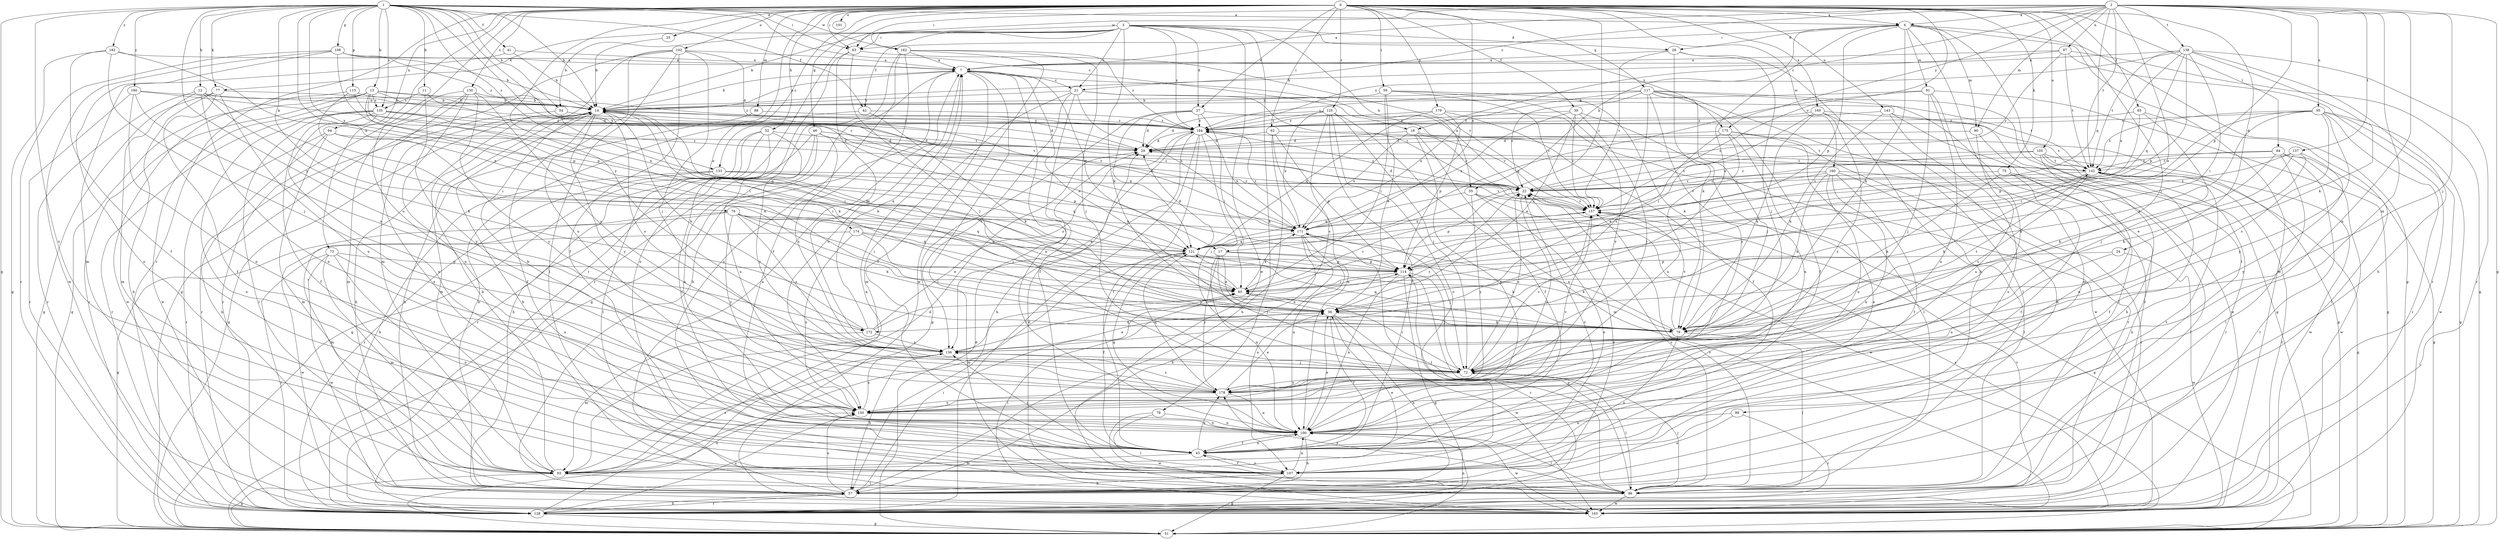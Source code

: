 strict digraph  {
0;
1;
2;
3;
4;
7;
11;
12;
13;
14;
17;
18;
21;
22;
24;
25;
27;
28;
29;
36;
39;
41;
42;
43;
46;
51;
52;
54;
55;
57;
59;
62;
63;
65;
72;
73;
75;
76;
77;
78;
79;
84;
85;
86;
88;
89;
90;
91;
93;
94;
95;
97;
100;
101;
102;
105;
107;
108;
113;
114;
117;
121;
125;
128;
130;
133;
135;
136;
137;
138;
142;
143;
150;
157;
160;
162;
163;
169;
171;
172;
174;
175;
178;
179;
180;
182;
184;
0 -> 4  [label=a];
0 -> 17  [label=c];
0 -> 24  [label=d];
0 -> 25  [label=d];
0 -> 27  [label=d];
0 -> 36  [label=e];
0 -> 39  [label=f];
0 -> 46  [label=g];
0 -> 52  [label=h];
0 -> 59  [label=i];
0 -> 62  [label=i];
0 -> 63  [label=i];
0 -> 72  [label=j];
0 -> 73  [label=k];
0 -> 75  [label=k];
0 -> 84  [label=l];
0 -> 85  [label=l];
0 -> 88  [label=m];
0 -> 94  [label=n];
0 -> 101  [label=o];
0 -> 102  [label=o];
0 -> 105  [label=o];
0 -> 117  [label=q];
0 -> 125  [label=r];
0 -> 128  [label=r];
0 -> 130  [label=s];
0 -> 133  [label=s];
0 -> 143  [label=u];
0 -> 150  [label=u];
0 -> 157  [label=v];
0 -> 160  [label=w];
0 -> 169  [label=x];
0 -> 171  [label=x];
0 -> 172  [label=y];
0 -> 179  [label=z];
1 -> 4  [label=a];
1 -> 11  [label=b];
1 -> 12  [label=b];
1 -> 13  [label=b];
1 -> 14  [label=b];
1 -> 17  [label=c];
1 -> 18  [label=c];
1 -> 36  [label=e];
1 -> 41  [label=f];
1 -> 42  [label=f];
1 -> 51  [label=g];
1 -> 54  [label=h];
1 -> 63  [label=i];
1 -> 76  [label=k];
1 -> 77  [label=k];
1 -> 107  [label=o];
1 -> 108  [label=p];
1 -> 113  [label=p];
1 -> 133  [label=s];
1 -> 135  [label=s];
1 -> 162  [label=w];
1 -> 171  [label=x];
1 -> 172  [label=y];
1 -> 174  [label=y];
1 -> 180  [label=z];
1 -> 182  [label=z];
2 -> 4  [label=a];
2 -> 7  [label=a];
2 -> 18  [label=c];
2 -> 21  [label=c];
2 -> 36  [label=e];
2 -> 51  [label=g];
2 -> 63  [label=i];
2 -> 72  [label=j];
2 -> 89  [label=m];
2 -> 90  [label=m];
2 -> 95  [label=n];
2 -> 97  [label=n];
2 -> 100  [label=n];
2 -> 114  [label=p];
2 -> 121  [label=q];
2 -> 137  [label=t];
2 -> 138  [label=t];
2 -> 142  [label=t];
2 -> 162  [label=w];
2 -> 175  [label=y];
3 -> 14  [label=b];
3 -> 21  [label=c];
3 -> 27  [label=d];
3 -> 28  [label=d];
3 -> 42  [label=f];
3 -> 54  [label=h];
3 -> 55  [label=h];
3 -> 63  [label=i];
3 -> 77  [label=k];
3 -> 78  [label=k];
3 -> 79  [label=k];
3 -> 128  [label=r];
3 -> 163  [label=w];
3 -> 175  [label=y];
3 -> 184  [label=z];
4 -> 28  [label=d];
4 -> 36  [label=e];
4 -> 51  [label=g];
4 -> 55  [label=h];
4 -> 63  [label=i];
4 -> 79  [label=k];
4 -> 86  [label=l];
4 -> 90  [label=m];
4 -> 91  [label=m];
4 -> 100  [label=n];
4 -> 114  [label=p];
4 -> 163  [label=w];
7 -> 14  [label=b];
7 -> 21  [label=c];
7 -> 36  [label=e];
7 -> 43  [label=f];
7 -> 51  [label=g];
7 -> 57  [label=h];
7 -> 86  [label=l];
7 -> 100  [label=n];
7 -> 121  [label=q];
7 -> 150  [label=u];
11 -> 135  [label=s];
11 -> 157  [label=v];
11 -> 178  [label=y];
12 -> 14  [label=b];
12 -> 65  [label=i];
12 -> 79  [label=k];
12 -> 93  [label=m];
12 -> 100  [label=n];
12 -> 128  [label=r];
13 -> 14  [label=b];
13 -> 29  [label=d];
13 -> 51  [label=g];
13 -> 65  [label=i];
13 -> 79  [label=k];
13 -> 128  [label=r];
13 -> 135  [label=s];
13 -> 163  [label=w];
13 -> 184  [label=z];
14 -> 7  [label=a];
14 -> 29  [label=d];
14 -> 43  [label=f];
14 -> 51  [label=g];
14 -> 57  [label=h];
14 -> 65  [label=i];
14 -> 93  [label=m];
14 -> 136  [label=s];
14 -> 178  [label=y];
14 -> 184  [label=z];
17 -> 36  [label=e];
17 -> 72  [label=j];
17 -> 79  [label=k];
17 -> 100  [label=n];
17 -> 114  [label=p];
17 -> 178  [label=y];
18 -> 22  [label=c];
18 -> 29  [label=d];
18 -> 43  [label=f];
18 -> 100  [label=n];
18 -> 142  [label=t];
18 -> 171  [label=x];
21 -> 14  [label=b];
21 -> 22  [label=c];
21 -> 43  [label=f];
21 -> 93  [label=m];
21 -> 136  [label=s];
21 -> 142  [label=t];
21 -> 171  [label=x];
22 -> 7  [label=a];
22 -> 29  [label=d];
22 -> 114  [label=p];
22 -> 150  [label=u];
22 -> 157  [label=v];
22 -> 184  [label=z];
24 -> 114  [label=p];
24 -> 150  [label=u];
24 -> 163  [label=w];
25 -> 14  [label=b];
27 -> 29  [label=d];
27 -> 51  [label=g];
27 -> 65  [label=i];
27 -> 121  [label=q];
27 -> 157  [label=v];
27 -> 184  [label=z];
28 -> 7  [label=a];
28 -> 57  [label=h];
28 -> 72  [label=j];
28 -> 79  [label=k];
28 -> 157  [label=v];
29 -> 142  [label=t];
36 -> 14  [label=b];
36 -> 43  [label=f];
36 -> 57  [label=h];
36 -> 79  [label=k];
36 -> 163  [label=w];
36 -> 172  [label=q];
39 -> 36  [label=e];
39 -> 72  [label=j];
39 -> 100  [label=n];
39 -> 157  [label=v];
39 -> 171  [label=x];
39 -> 184  [label=z];
41 -> 7  [label=a];
41 -> 14  [label=b];
41 -> 93  [label=m];
42 -> 57  [label=h];
42 -> 79  [label=k];
42 -> 184  [label=z];
43 -> 22  [label=c];
43 -> 93  [label=m];
43 -> 100  [label=n];
43 -> 107  [label=o];
43 -> 136  [label=s];
43 -> 178  [label=y];
46 -> 22  [label=c];
46 -> 29  [label=d];
46 -> 100  [label=n];
46 -> 114  [label=p];
46 -> 128  [label=r];
46 -> 136  [label=s];
46 -> 150  [label=u];
51 -> 22  [label=c];
51 -> 29  [label=d];
52 -> 29  [label=d];
52 -> 43  [label=f];
52 -> 51  [label=g];
52 -> 57  [label=h];
52 -> 86  [label=l];
52 -> 178  [label=y];
54 -> 121  [label=q];
54 -> 128  [label=r];
54 -> 184  [label=z];
55 -> 107  [label=o];
55 -> 121  [label=q];
55 -> 157  [label=v];
55 -> 163  [label=w];
55 -> 178  [label=y];
57 -> 7  [label=a];
57 -> 22  [label=c];
57 -> 65  [label=i];
57 -> 128  [label=r];
57 -> 150  [label=u];
59 -> 14  [label=b];
59 -> 36  [label=e];
59 -> 65  [label=i];
59 -> 79  [label=k];
59 -> 157  [label=v];
59 -> 178  [label=y];
62 -> 29  [label=d];
62 -> 57  [label=h];
62 -> 100  [label=n];
62 -> 114  [label=p];
62 -> 142  [label=t];
63 -> 72  [label=j];
63 -> 107  [label=o];
63 -> 136  [label=s];
63 -> 157  [label=v];
65 -> 14  [label=b];
65 -> 36  [label=e];
65 -> 157  [label=v];
65 -> 171  [label=x];
72 -> 22  [label=c];
72 -> 65  [label=i];
72 -> 86  [label=l];
72 -> 157  [label=v];
72 -> 178  [label=y];
73 -> 93  [label=m];
73 -> 107  [label=o];
73 -> 114  [label=p];
73 -> 128  [label=r];
73 -> 150  [label=u];
73 -> 163  [label=w];
75 -> 22  [label=c];
75 -> 43  [label=f];
75 -> 57  [label=h];
75 -> 79  [label=k];
75 -> 86  [label=l];
76 -> 51  [label=g];
76 -> 65  [label=i];
76 -> 79  [label=k];
76 -> 93  [label=m];
76 -> 114  [label=p];
76 -> 121  [label=q];
76 -> 136  [label=s];
76 -> 171  [label=x];
76 -> 178  [label=y];
77 -> 14  [label=b];
77 -> 43  [label=f];
77 -> 51  [label=g];
77 -> 57  [label=h];
77 -> 150  [label=u];
78 -> 86  [label=l];
78 -> 100  [label=n];
78 -> 163  [label=w];
79 -> 86  [label=l];
79 -> 107  [label=o];
79 -> 121  [label=q];
79 -> 142  [label=t];
79 -> 157  [label=v];
79 -> 171  [label=x];
84 -> 22  [label=c];
84 -> 51  [label=g];
84 -> 79  [label=k];
84 -> 86  [label=l];
84 -> 128  [label=r];
84 -> 142  [label=t];
84 -> 163  [label=w];
85 -> 72  [label=j];
85 -> 86  [label=l];
85 -> 114  [label=p];
85 -> 184  [label=z];
86 -> 14  [label=b];
86 -> 22  [label=c];
86 -> 29  [label=d];
86 -> 72  [label=j];
86 -> 114  [label=p];
86 -> 157  [label=v];
86 -> 163  [label=w];
86 -> 178  [label=y];
88 -> 57  [label=h];
88 -> 184  [label=z];
89 -> 100  [label=n];
89 -> 107  [label=o];
89 -> 128  [label=r];
90 -> 29  [label=d];
90 -> 57  [label=h];
90 -> 150  [label=u];
91 -> 14  [label=b];
91 -> 51  [label=g];
91 -> 72  [label=j];
91 -> 93  [label=m];
91 -> 100  [label=n];
91 -> 121  [label=q];
93 -> 14  [label=b];
93 -> 29  [label=d];
93 -> 36  [label=e];
93 -> 51  [label=g];
93 -> 86  [label=l];
93 -> 136  [label=s];
93 -> 150  [label=u];
94 -> 29  [label=d];
94 -> 57  [label=h];
94 -> 65  [label=i];
94 -> 93  [label=m];
94 -> 128  [label=r];
95 -> 36  [label=e];
95 -> 51  [label=g];
95 -> 65  [label=i];
95 -> 128  [label=r];
95 -> 136  [label=s];
95 -> 142  [label=t];
95 -> 163  [label=w];
95 -> 178  [label=y];
95 -> 184  [label=z];
97 -> 7  [label=a];
97 -> 14  [label=b];
97 -> 22  [label=c];
97 -> 51  [label=g];
97 -> 128  [label=r];
97 -> 142  [label=t];
100 -> 36  [label=e];
100 -> 43  [label=f];
100 -> 57  [label=h];
100 -> 86  [label=l];
100 -> 121  [label=q];
100 -> 163  [label=w];
102 -> 7  [label=a];
102 -> 29  [label=d];
102 -> 43  [label=f];
102 -> 51  [label=g];
102 -> 72  [label=j];
102 -> 86  [label=l];
102 -> 93  [label=m];
102 -> 150  [label=u];
105 -> 22  [label=c];
105 -> 100  [label=n];
105 -> 128  [label=r];
105 -> 142  [label=t];
105 -> 157  [label=v];
105 -> 163  [label=w];
107 -> 43  [label=f];
107 -> 51  [label=g];
107 -> 57  [label=h];
107 -> 100  [label=n];
107 -> 142  [label=t];
108 -> 7  [label=a];
108 -> 14  [label=b];
108 -> 107  [label=o];
108 -> 114  [label=p];
108 -> 128  [label=r];
108 -> 163  [label=w];
108 -> 184  [label=z];
113 -> 14  [label=b];
113 -> 79  [label=k];
113 -> 163  [label=w];
113 -> 171  [label=x];
114 -> 51  [label=g];
114 -> 65  [label=i];
114 -> 72  [label=j];
114 -> 100  [label=n];
114 -> 128  [label=r];
117 -> 14  [label=b];
117 -> 22  [label=c];
117 -> 43  [label=f];
117 -> 51  [label=g];
117 -> 72  [label=j];
117 -> 86  [label=l];
117 -> 128  [label=r];
117 -> 136  [label=s];
117 -> 171  [label=x];
117 -> 178  [label=y];
117 -> 184  [label=z];
121 -> 29  [label=d];
121 -> 43  [label=f];
121 -> 79  [label=k];
121 -> 93  [label=m];
121 -> 114  [label=p];
125 -> 29  [label=d];
125 -> 43  [label=f];
125 -> 72  [label=j];
125 -> 107  [label=o];
125 -> 136  [label=s];
125 -> 163  [label=w];
125 -> 171  [label=x];
125 -> 184  [label=z];
128 -> 7  [label=a];
128 -> 51  [label=g];
128 -> 57  [label=h];
128 -> 100  [label=n];
128 -> 150  [label=u];
128 -> 157  [label=v];
130 -> 14  [label=b];
130 -> 93  [label=m];
130 -> 100  [label=n];
130 -> 107  [label=o];
130 -> 128  [label=r];
130 -> 136  [label=s];
130 -> 178  [label=y];
133 -> 22  [label=c];
133 -> 57  [label=h];
133 -> 121  [label=q];
133 -> 128  [label=r];
133 -> 157  [label=v];
135 -> 43  [label=f];
135 -> 86  [label=l];
135 -> 100  [label=n];
135 -> 107  [label=o];
135 -> 128  [label=r];
135 -> 142  [label=t];
135 -> 157  [label=v];
135 -> 184  [label=z];
136 -> 22  [label=c];
136 -> 36  [label=e];
136 -> 57  [label=h];
136 -> 72  [label=j];
137 -> 36  [label=e];
137 -> 79  [label=k];
137 -> 142  [label=t];
137 -> 157  [label=v];
137 -> 178  [label=y];
138 -> 7  [label=a];
138 -> 57  [label=h];
138 -> 65  [label=i];
138 -> 79  [label=k];
138 -> 114  [label=p];
138 -> 121  [label=q];
138 -> 128  [label=r];
138 -> 142  [label=t];
138 -> 171  [label=x];
138 -> 184  [label=z];
142 -> 22  [label=c];
142 -> 43  [label=f];
142 -> 51  [label=g];
142 -> 79  [label=k];
142 -> 136  [label=s];
142 -> 184  [label=z];
143 -> 79  [label=k];
143 -> 86  [label=l];
143 -> 107  [label=o];
143 -> 163  [label=w];
143 -> 184  [label=z];
150 -> 14  [label=b];
150 -> 100  [label=n];
150 -> 136  [label=s];
150 -> 157  [label=v];
157 -> 51  [label=g];
157 -> 171  [label=x];
160 -> 22  [label=c];
160 -> 43  [label=f];
160 -> 79  [label=k];
160 -> 86  [label=l];
160 -> 100  [label=n];
160 -> 128  [label=r];
160 -> 150  [label=u];
160 -> 157  [label=v];
162 -> 7  [label=a];
162 -> 43  [label=f];
162 -> 72  [label=j];
162 -> 107  [label=o];
162 -> 128  [label=r];
162 -> 163  [label=w];
162 -> 184  [label=z];
163 -> 65  [label=i];
163 -> 142  [label=t];
169 -> 51  [label=g];
169 -> 57  [label=h];
169 -> 65  [label=i];
169 -> 79  [label=k];
169 -> 178  [label=y];
169 -> 184  [label=z];
171 -> 14  [label=b];
171 -> 57  [label=h];
171 -> 72  [label=j];
171 -> 86  [label=l];
171 -> 100  [label=n];
171 -> 107  [label=o];
171 -> 121  [label=q];
171 -> 184  [label=z];
172 -> 7  [label=a];
172 -> 14  [label=b];
172 -> 93  [label=m];
172 -> 114  [label=p];
172 -> 136  [label=s];
172 -> 184  [label=z];
174 -> 36  [label=e];
174 -> 65  [label=i];
174 -> 121  [label=q];
174 -> 150  [label=u];
174 -> 163  [label=w];
175 -> 29  [label=d];
175 -> 36  [label=e];
175 -> 86  [label=l];
175 -> 107  [label=o];
175 -> 128  [label=r];
175 -> 150  [label=u];
178 -> 36  [label=e];
178 -> 100  [label=n];
178 -> 121  [label=q];
178 -> 136  [label=s];
178 -> 150  [label=u];
179 -> 43  [label=f];
179 -> 114  [label=p];
179 -> 121  [label=q];
179 -> 163  [label=w];
179 -> 184  [label=z];
180 -> 14  [label=b];
180 -> 22  [label=c];
180 -> 100  [label=n];
180 -> 128  [label=r];
180 -> 136  [label=s];
182 -> 7  [label=a];
182 -> 43  [label=f];
182 -> 51  [label=g];
182 -> 72  [label=j];
182 -> 114  [label=p];
184 -> 29  [label=d];
184 -> 43  [label=f];
184 -> 57  [label=h];
184 -> 72  [label=j];
184 -> 128  [label=r];
184 -> 136  [label=s];
184 -> 171  [label=x];
}
